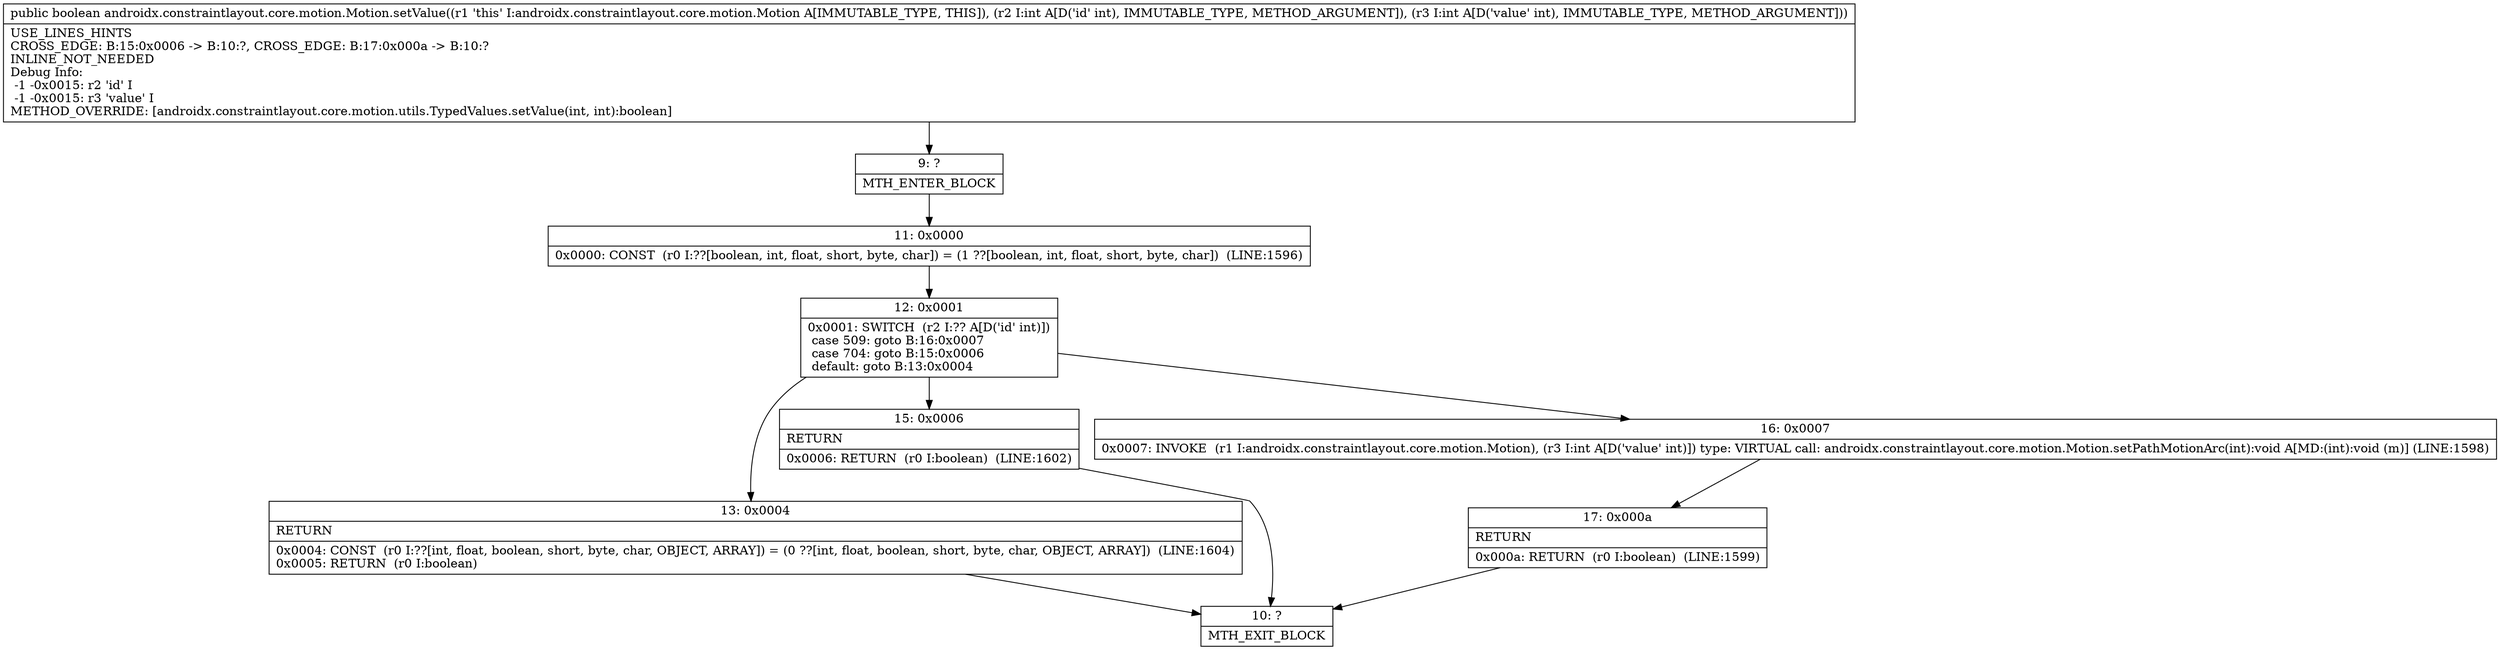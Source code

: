 digraph "CFG forandroidx.constraintlayout.core.motion.Motion.setValue(II)Z" {
Node_9 [shape=record,label="{9\:\ ?|MTH_ENTER_BLOCK\l}"];
Node_11 [shape=record,label="{11\:\ 0x0000|0x0000: CONST  (r0 I:??[boolean, int, float, short, byte, char]) = (1 ??[boolean, int, float, short, byte, char])  (LINE:1596)\l}"];
Node_12 [shape=record,label="{12\:\ 0x0001|0x0001: SWITCH  (r2 I:?? A[D('id' int)])\l case 509: goto B:16:0x0007\l case 704: goto B:15:0x0006\l default: goto B:13:0x0004 \l}"];
Node_13 [shape=record,label="{13\:\ 0x0004|RETURN\l|0x0004: CONST  (r0 I:??[int, float, boolean, short, byte, char, OBJECT, ARRAY]) = (0 ??[int, float, boolean, short, byte, char, OBJECT, ARRAY])  (LINE:1604)\l0x0005: RETURN  (r0 I:boolean) \l}"];
Node_10 [shape=record,label="{10\:\ ?|MTH_EXIT_BLOCK\l}"];
Node_15 [shape=record,label="{15\:\ 0x0006|RETURN\l|0x0006: RETURN  (r0 I:boolean)  (LINE:1602)\l}"];
Node_16 [shape=record,label="{16\:\ 0x0007|0x0007: INVOKE  (r1 I:androidx.constraintlayout.core.motion.Motion), (r3 I:int A[D('value' int)]) type: VIRTUAL call: androidx.constraintlayout.core.motion.Motion.setPathMotionArc(int):void A[MD:(int):void (m)] (LINE:1598)\l}"];
Node_17 [shape=record,label="{17\:\ 0x000a|RETURN\l|0x000a: RETURN  (r0 I:boolean)  (LINE:1599)\l}"];
MethodNode[shape=record,label="{public boolean androidx.constraintlayout.core.motion.Motion.setValue((r1 'this' I:androidx.constraintlayout.core.motion.Motion A[IMMUTABLE_TYPE, THIS]), (r2 I:int A[D('id' int), IMMUTABLE_TYPE, METHOD_ARGUMENT]), (r3 I:int A[D('value' int), IMMUTABLE_TYPE, METHOD_ARGUMENT]))  | USE_LINES_HINTS\lCROSS_EDGE: B:15:0x0006 \-\> B:10:?, CROSS_EDGE: B:17:0x000a \-\> B:10:?\lINLINE_NOT_NEEDED\lDebug Info:\l  \-1 \-0x0015: r2 'id' I\l  \-1 \-0x0015: r3 'value' I\lMETHOD_OVERRIDE: [androidx.constraintlayout.core.motion.utils.TypedValues.setValue(int, int):boolean]\l}"];
MethodNode -> Node_9;Node_9 -> Node_11;
Node_11 -> Node_12;
Node_12 -> Node_13;
Node_12 -> Node_15;
Node_12 -> Node_16;
Node_13 -> Node_10;
Node_15 -> Node_10;
Node_16 -> Node_17;
Node_17 -> Node_10;
}

